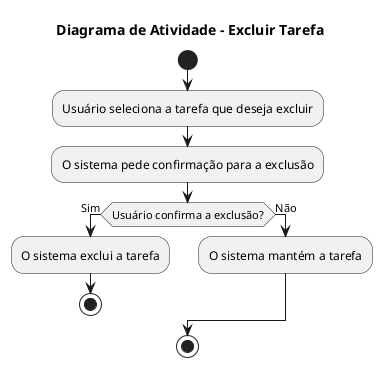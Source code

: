 @startuml

title Diagrama de Atividade - Excluir Tarefa

start
:Usuário seleciona a tarefa que deseja excluir;
:O sistema pede confirmação para a exclusão;
if (Usuário confirma a exclusão?) then (Sim)
    :O sistema exclui a tarefa;
    stop
else (Não)
    :O sistema mantém a tarefa;
endif
stop

@enduml
